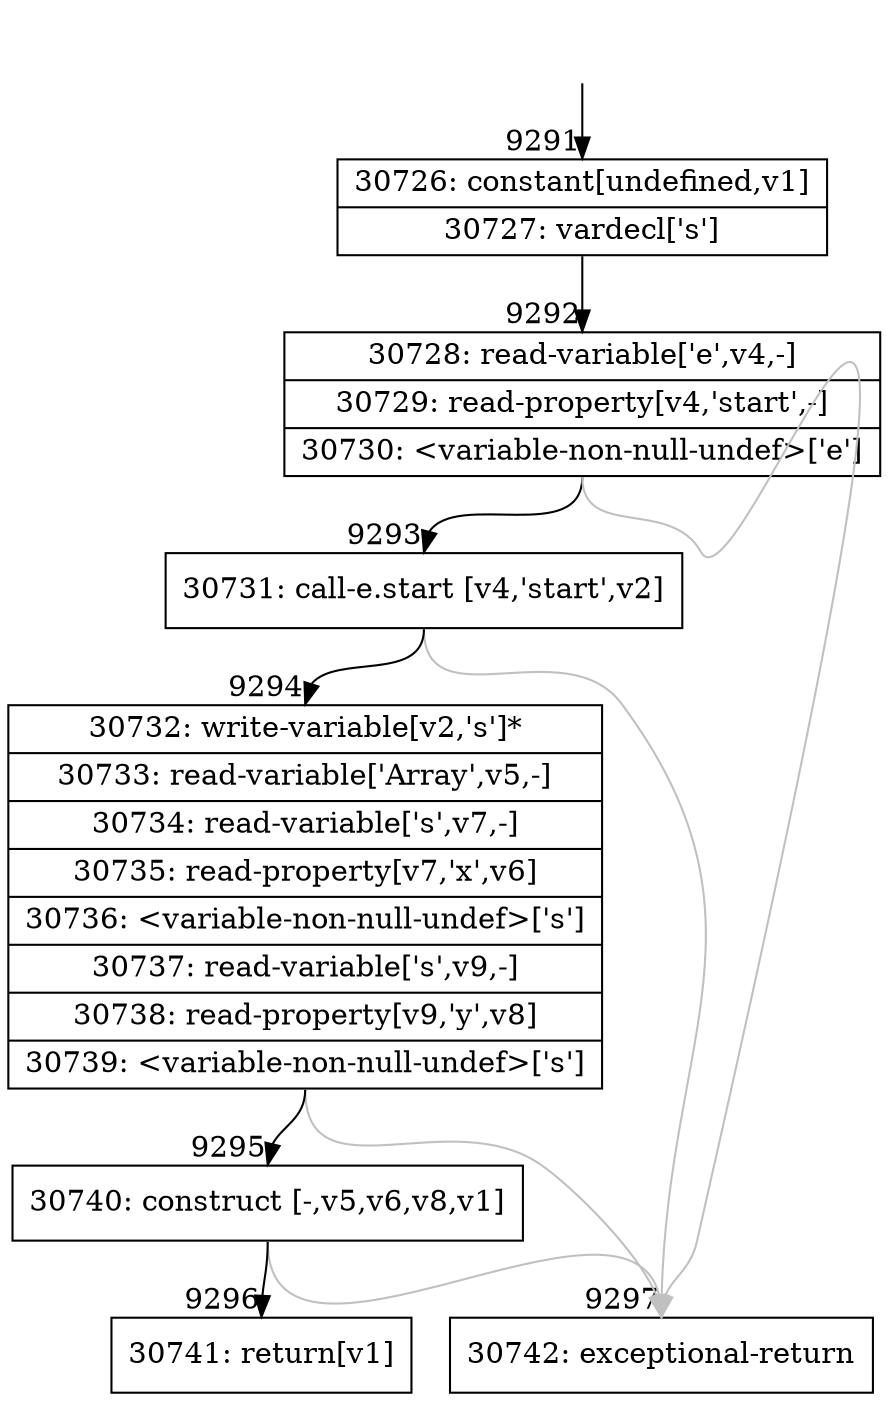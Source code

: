 digraph {
rankdir="TD"
BB_entry856[shape=none,label=""];
BB_entry856 -> BB9291 [tailport=s, headport=n, headlabel="    9291"]
BB9291 [shape=record label="{30726: constant[undefined,v1]|30727: vardecl['s']}" ] 
BB9291 -> BB9292 [tailport=s, headport=n, headlabel="      9292"]
BB9292 [shape=record label="{30728: read-variable['e',v4,-]|30729: read-property[v4,'start',-]|30730: \<variable-non-null-undef\>['e']}" ] 
BB9292 -> BB9293 [tailport=s, headport=n, headlabel="      9293"]
BB9292 -> BB9297 [tailport=s, headport=n, color=gray, headlabel="      9297"]
BB9293 [shape=record label="{30731: call-e.start [v4,'start',v2]}" ] 
BB9293 -> BB9294 [tailport=s, headport=n, headlabel="      9294"]
BB9293 -> BB9297 [tailport=s, headport=n, color=gray]
BB9294 [shape=record label="{30732: write-variable[v2,'s']*|30733: read-variable['Array',v5,-]|30734: read-variable['s',v7,-]|30735: read-property[v7,'x',v6]|30736: \<variable-non-null-undef\>['s']|30737: read-variable['s',v9,-]|30738: read-property[v9,'y',v8]|30739: \<variable-non-null-undef\>['s']}" ] 
BB9294 -> BB9295 [tailport=s, headport=n, headlabel="      9295"]
BB9294 -> BB9297 [tailport=s, headport=n, color=gray]
BB9295 [shape=record label="{30740: construct [-,v5,v6,v8,v1]}" ] 
BB9295 -> BB9296 [tailport=s, headport=n, headlabel="      9296"]
BB9295 -> BB9297 [tailport=s, headport=n, color=gray]
BB9296 [shape=record label="{30741: return[v1]}" ] 
BB9297 [shape=record label="{30742: exceptional-return}" ] 
//#$~ 5478
}
